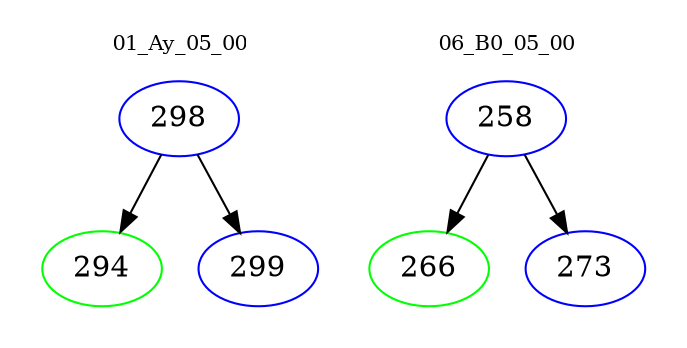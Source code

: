 digraph{
subgraph cluster_0 {
color = white
label = "01_Ay_05_00";
fontsize=10;
T0_298 [label="298", color="blue"]
T0_298 -> T0_294 [color="black"]
T0_294 [label="294", color="green"]
T0_298 -> T0_299 [color="black"]
T0_299 [label="299", color="blue"]
}
subgraph cluster_1 {
color = white
label = "06_B0_05_00";
fontsize=10;
T1_258 [label="258", color="blue"]
T1_258 -> T1_266 [color="black"]
T1_266 [label="266", color="green"]
T1_258 -> T1_273 [color="black"]
T1_273 [label="273", color="blue"]
}
}
